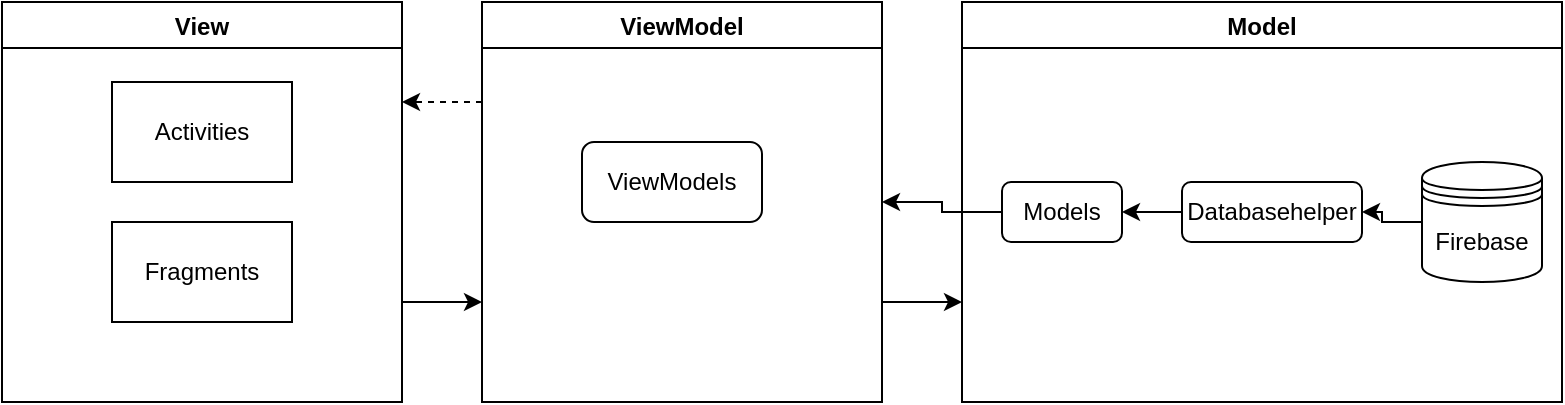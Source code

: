 <mxfile version="20.0.1" type="github">
  <diagram id="Bm8z_OQWpXepmjWZocno" name="Page-1">
    <mxGraphModel dx="1381" dy="764" grid="1" gridSize="10" guides="1" tooltips="1" connect="1" arrows="1" fold="1" page="1" pageScale="1" pageWidth="827" pageHeight="1169" math="0" shadow="0">
      <root>
        <mxCell id="0" />
        <mxCell id="1" parent="0" />
        <mxCell id="OkayxNfFk_VBu3zP6RkF-13" style="edgeStyle=orthogonalEdgeStyle;rounded=0;orthogonalLoop=1;jettySize=auto;html=1;exitX=1;exitY=0.75;exitDx=0;exitDy=0;entryX=0;entryY=0.75;entryDx=0;entryDy=0;" edge="1" parent="1" source="OkayxNfFk_VBu3zP6RkF-1" target="OkayxNfFk_VBu3zP6RkF-2">
          <mxGeometry relative="1" as="geometry" />
        </mxCell>
        <mxCell id="OkayxNfFk_VBu3zP6RkF-1" value="View" style="swimlane;" vertex="1" parent="1">
          <mxGeometry x="30" y="270" width="200" height="200" as="geometry" />
        </mxCell>
        <mxCell id="OkayxNfFk_VBu3zP6RkF-4" value="Activities" style="rounded=0;whiteSpace=wrap;html=1;" vertex="1" parent="OkayxNfFk_VBu3zP6RkF-1">
          <mxGeometry x="55" y="40" width="90" height="50" as="geometry" />
        </mxCell>
        <mxCell id="OkayxNfFk_VBu3zP6RkF-5" value="Fragments" style="rounded=0;whiteSpace=wrap;html=1;" vertex="1" parent="OkayxNfFk_VBu3zP6RkF-1">
          <mxGeometry x="55" y="110" width="90" height="50" as="geometry" />
        </mxCell>
        <mxCell id="OkayxNfFk_VBu3zP6RkF-14" style="edgeStyle=orthogonalEdgeStyle;rounded=0;orthogonalLoop=1;jettySize=auto;html=1;exitX=1;exitY=0.75;exitDx=0;exitDy=0;entryX=0;entryY=0.75;entryDx=0;entryDy=0;" edge="1" parent="1" source="OkayxNfFk_VBu3zP6RkF-2" target="OkayxNfFk_VBu3zP6RkF-3">
          <mxGeometry relative="1" as="geometry" />
        </mxCell>
        <mxCell id="OkayxNfFk_VBu3zP6RkF-15" style="edgeStyle=orthogonalEdgeStyle;rounded=0;orthogonalLoop=1;jettySize=auto;html=1;exitX=0;exitY=0.25;exitDx=0;exitDy=0;entryX=1;entryY=0.25;entryDx=0;entryDy=0;dashed=1;" edge="1" parent="1" source="OkayxNfFk_VBu3zP6RkF-2" target="OkayxNfFk_VBu3zP6RkF-1">
          <mxGeometry relative="1" as="geometry" />
        </mxCell>
        <mxCell id="OkayxNfFk_VBu3zP6RkF-2" value="ViewModel" style="swimlane;" vertex="1" parent="1">
          <mxGeometry x="270" y="270" width="200" height="200" as="geometry" />
        </mxCell>
        <mxCell id="OkayxNfFk_VBu3zP6RkF-9" value="ViewModels" style="rounded=1;whiteSpace=wrap;html=1;" vertex="1" parent="OkayxNfFk_VBu3zP6RkF-2">
          <mxGeometry x="50" y="70" width="90" height="40" as="geometry" />
        </mxCell>
        <mxCell id="OkayxNfFk_VBu3zP6RkF-3" value="Model" style="swimlane;" vertex="1" parent="1">
          <mxGeometry x="510" y="270" width="300" height="200" as="geometry" />
        </mxCell>
        <mxCell id="OkayxNfFk_VBu3zP6RkF-11" style="edgeStyle=orthogonalEdgeStyle;rounded=0;orthogonalLoop=1;jettySize=auto;html=1;exitX=0;exitY=0.5;exitDx=0;exitDy=0;" edge="1" parent="OkayxNfFk_VBu3zP6RkF-3" source="OkayxNfFk_VBu3zP6RkF-6" target="OkayxNfFk_VBu3zP6RkF-8">
          <mxGeometry relative="1" as="geometry" />
        </mxCell>
        <mxCell id="OkayxNfFk_VBu3zP6RkF-6" value="Databasehelper" style="rounded=1;whiteSpace=wrap;html=1;" vertex="1" parent="OkayxNfFk_VBu3zP6RkF-3">
          <mxGeometry x="110" y="90" width="90" height="30" as="geometry" />
        </mxCell>
        <mxCell id="OkayxNfFk_VBu3zP6RkF-10" style="edgeStyle=orthogonalEdgeStyle;rounded=0;orthogonalLoop=1;jettySize=auto;html=1;exitX=0;exitY=0.5;exitDx=0;exitDy=0;entryX=1;entryY=0.5;entryDx=0;entryDy=0;" edge="1" parent="OkayxNfFk_VBu3zP6RkF-3" source="OkayxNfFk_VBu3zP6RkF-7" target="OkayxNfFk_VBu3zP6RkF-6">
          <mxGeometry relative="1" as="geometry">
            <Array as="points">
              <mxPoint x="210" y="110" />
              <mxPoint x="210" y="105" />
            </Array>
          </mxGeometry>
        </mxCell>
        <mxCell id="OkayxNfFk_VBu3zP6RkF-7" value="Firebase" style="shape=datastore;whiteSpace=wrap;html=1;" vertex="1" parent="OkayxNfFk_VBu3zP6RkF-3">
          <mxGeometry x="230" y="80" width="60" height="60" as="geometry" />
        </mxCell>
        <mxCell id="OkayxNfFk_VBu3zP6RkF-8" value="Models" style="rounded=1;whiteSpace=wrap;html=1;" vertex="1" parent="OkayxNfFk_VBu3zP6RkF-3">
          <mxGeometry x="20" y="90" width="60" height="30" as="geometry" />
        </mxCell>
        <mxCell id="OkayxNfFk_VBu3zP6RkF-12" style="edgeStyle=orthogonalEdgeStyle;rounded=0;orthogonalLoop=1;jettySize=auto;html=1;exitX=0;exitY=0.5;exitDx=0;exitDy=0;entryX=1;entryY=0.5;entryDx=0;entryDy=0;" edge="1" parent="1" source="OkayxNfFk_VBu3zP6RkF-8" target="OkayxNfFk_VBu3zP6RkF-2">
          <mxGeometry relative="1" as="geometry" />
        </mxCell>
      </root>
    </mxGraphModel>
  </diagram>
</mxfile>
